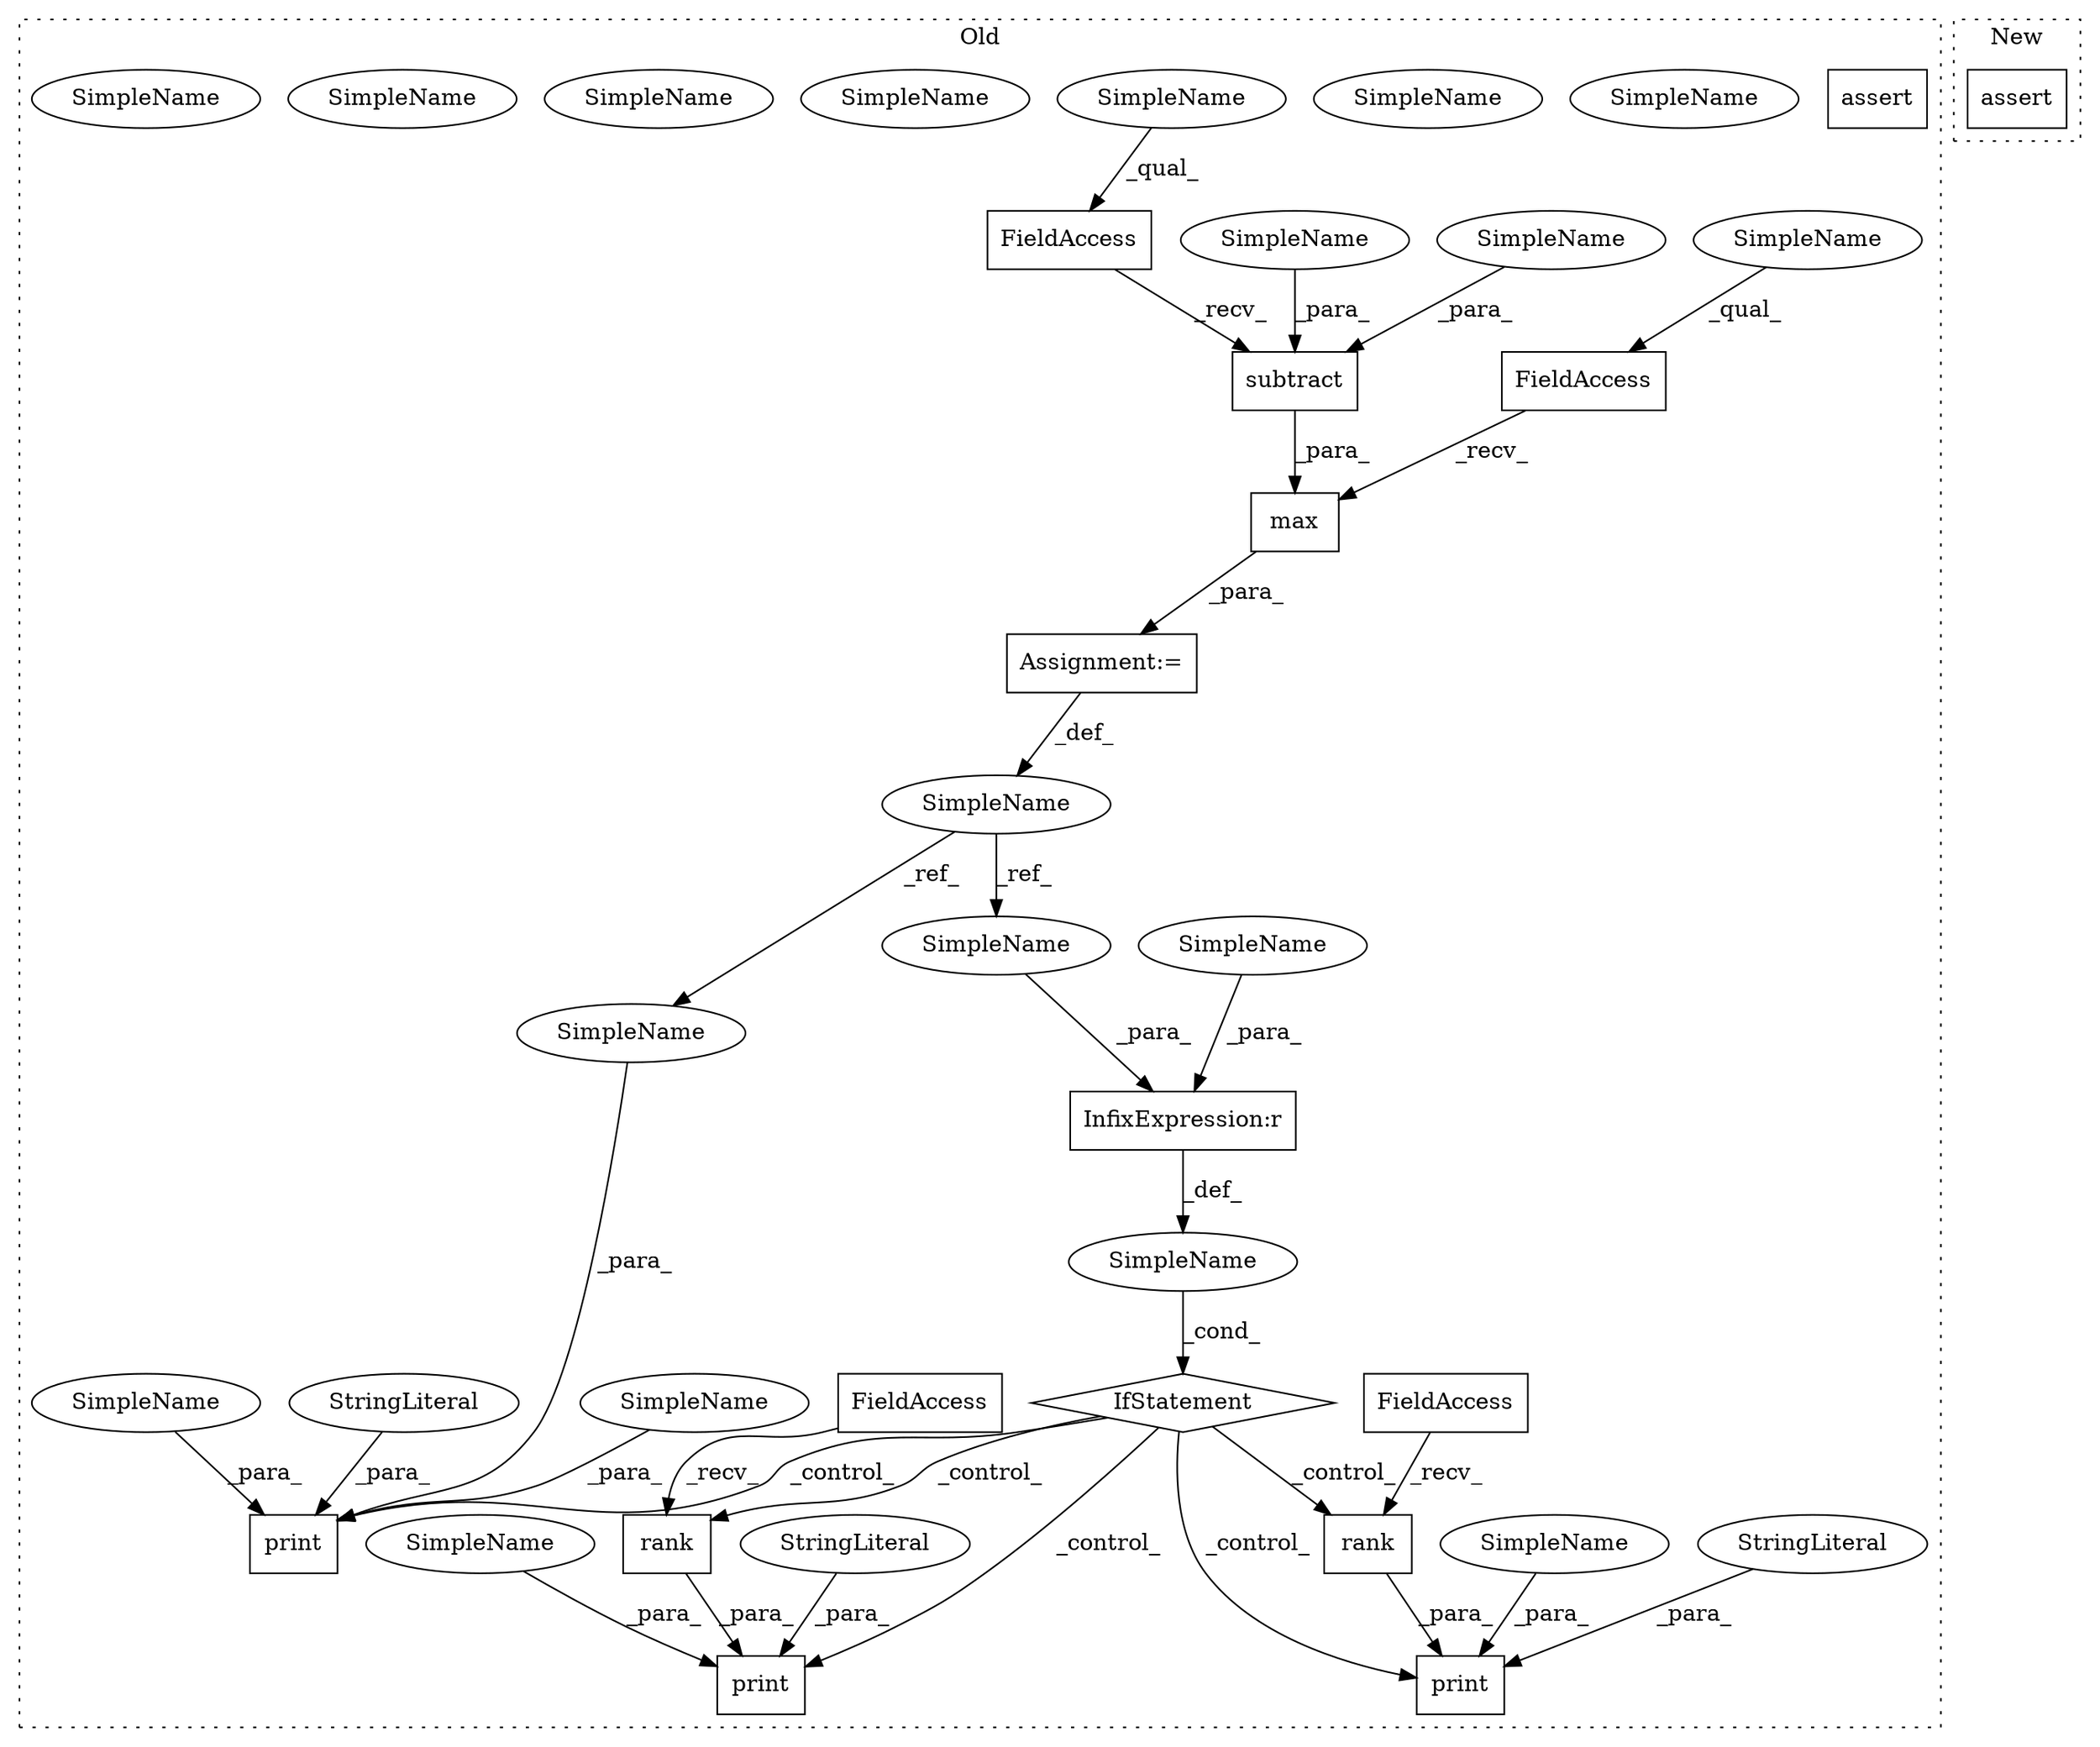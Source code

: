 digraph G {
subgraph cluster0 {
1 [label="print" a="32" s="2581,2623" l="6,1" shape="box"];
3 [label="StringLiteral" a="45" s="2587" l="8" shape="ellipse"];
4 [label="IfStatement" a="25" s="2417,2447" l="4,2" shape="diamond"];
5 [label="SimpleName" a="42" s="" l="" shape="ellipse"];
6 [label="InfixExpression:r" a="27" s="2435" l="3" shape="box"];
7 [label="Assignment:=" a="7" s="2081" l="1" shape="box"];
8 [label="subtract" a="32" s="2104,2130" l="9,1" shape="box"];
9 [label="print" a="32" s="2634,2684" l="6,1" shape="box"];
10 [label="SimpleName" a="42" s="2067" l="14" shape="ellipse"];
11 [label="print" a="32" s="2459,2517" l="6,1" shape="box"];
12 [label="max" a="32" s="2091,2131" l="4,1" shape="box"];
13 [label="FieldAccess" a="22" s="2095" l="8" shape="box"];
14 [label="FieldAccess" a="22" s="2082" l="8" shape="box"];
15 [label="assert" a="6" s="2701" l="7" shape="box"];
16 [label="rank" a="32" s="2610" l="6" shape="box"];
17 [label="FieldAccess" a="22" s="2596" l="7" shape="box"];
18 [label="rank" a="32" s="2667" l="6" shape="box"];
19 [label="FieldAccess" a="22" s="2653" l="7" shape="box"];
20 [label="StringLiteral" a="45" s="2465" l="11" shape="ellipse"];
21 [label="StringLiteral" a="45" s="2640" l="12" shape="ellipse"];
22 [label="SimpleName" a="42" s="2438" l="9" shape="ellipse"];
23 [label="SimpleName" a="42" s="2508" l="9" shape="ellipse"];
24 [label="SimpleName" a="42" s="2095" l="5" shape="ellipse"];
25 [label="SimpleName" a="42" s="2082" l="5" shape="ellipse"];
26 [label="SimpleName" a="42" s="2508" l="9" shape="ellipse"];
27 [label="SimpleName" a="42" s="2438" l="9" shape="ellipse"];
28 [label="SimpleName" a="42" s="2489" l="3" shape="ellipse"];
29 [label="SimpleName" a="42" s="2508" l="9" shape="ellipse"];
30 [label="SimpleName" a="42" s="2438" l="9" shape="ellipse"];
31 [label="SimpleName" a="42" s="2120" l="10" shape="ellipse"];
32 [label="SimpleName" a="42" s="2674" l="10" shape="ellipse"];
33 [label="SimpleName" a="42" s="2493" l="14" shape="ellipse"];
34 [label="SimpleName" a="42" s="2421" l="14" shape="ellipse"];
35 [label="SimpleName" a="42" s="2438" l="9" shape="ellipse"];
36 [label="SimpleName" a="42" s="2508" l="9" shape="ellipse"];
37 [label="SimpleName" a="42" s="2617" l="6" shape="ellipse"];
38 [label="SimpleName" a="42" s="2113" l="6" shape="ellipse"];
label = "Old";
style="dotted";
}
subgraph cluster1 {
2 [label="assert" a="6" s="2358" l="7" shape="box"];
label = "New";
style="dotted";
}
3 -> 1 [label="_para_"];
4 -> 11 [label="_control_"];
4 -> 1 [label="_control_"];
4 -> 16 [label="_control_"];
4 -> 18 [label="_control_"];
4 -> 9 [label="_control_"];
5 -> 4 [label="_cond_"];
6 -> 5 [label="_def_"];
7 -> 10 [label="_def_"];
8 -> 12 [label="_para_"];
10 -> 33 [label="_ref_"];
10 -> 34 [label="_ref_"];
12 -> 7 [label="_para_"];
13 -> 8 [label="_recv_"];
14 -> 12 [label="_recv_"];
16 -> 1 [label="_para_"];
17 -> 16 [label="_recv_"];
18 -> 9 [label="_para_"];
19 -> 18 [label="_recv_"];
20 -> 11 [label="_para_"];
21 -> 9 [label="_para_"];
24 -> 13 [label="_qual_"];
25 -> 14 [label="_qual_"];
28 -> 11 [label="_para_"];
31 -> 8 [label="_para_"];
32 -> 9 [label="_para_"];
33 -> 11 [label="_para_"];
34 -> 6 [label="_para_"];
35 -> 6 [label="_para_"];
36 -> 11 [label="_para_"];
37 -> 1 [label="_para_"];
38 -> 8 [label="_para_"];
}